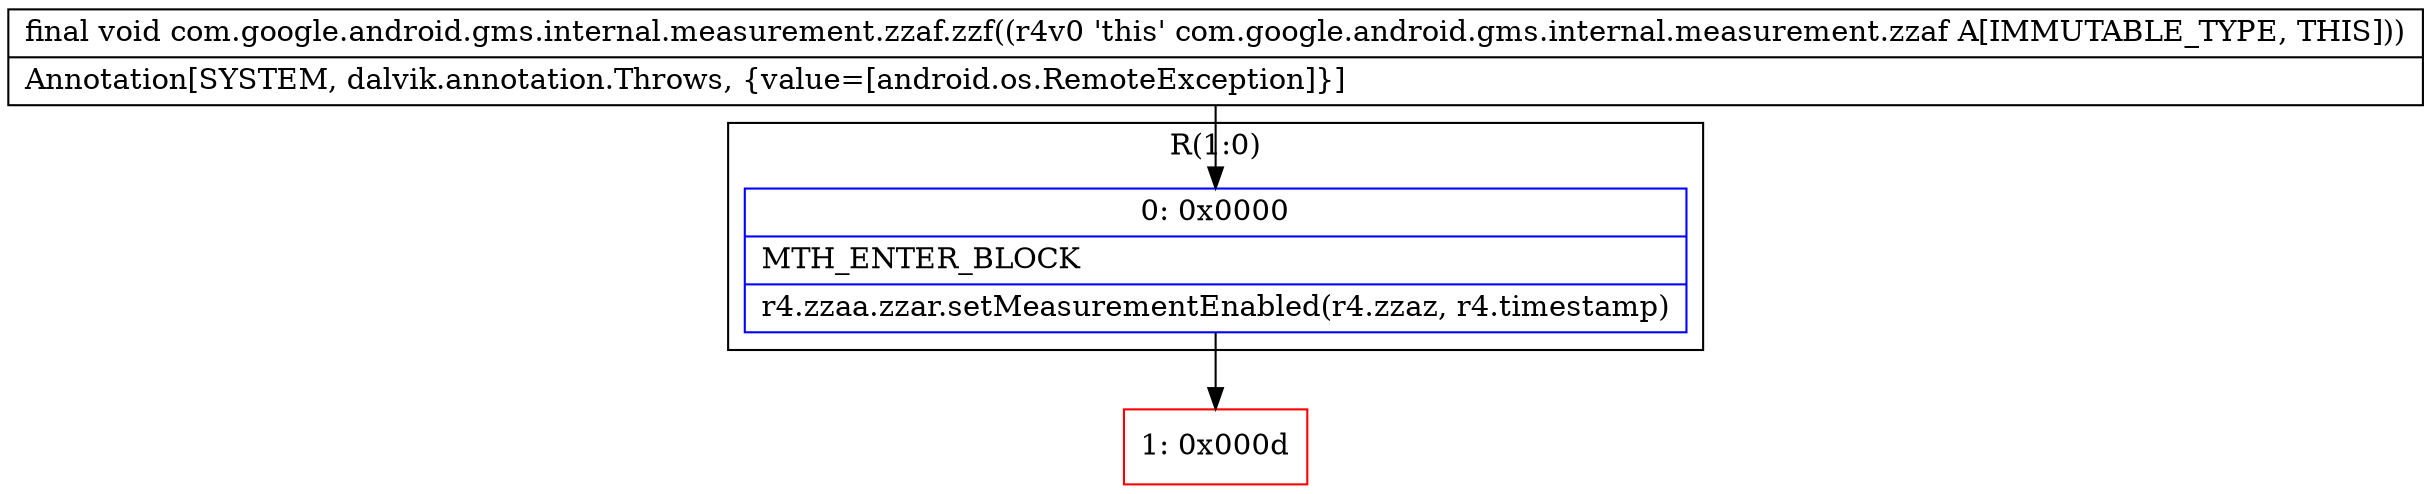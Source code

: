 digraph "CFG forcom.google.android.gms.internal.measurement.zzaf.zzf()V" {
subgraph cluster_Region_736077243 {
label = "R(1:0)";
node [shape=record,color=blue];
Node_0 [shape=record,label="{0\:\ 0x0000|MTH_ENTER_BLOCK\l|r4.zzaa.zzar.setMeasurementEnabled(r4.zzaz, r4.timestamp)\l}"];
}
Node_1 [shape=record,color=red,label="{1\:\ 0x000d}"];
MethodNode[shape=record,label="{final void com.google.android.gms.internal.measurement.zzaf.zzf((r4v0 'this' com.google.android.gms.internal.measurement.zzaf A[IMMUTABLE_TYPE, THIS]))  | Annotation[SYSTEM, dalvik.annotation.Throws, \{value=[android.os.RemoteException]\}]\l}"];
MethodNode -> Node_0;
Node_0 -> Node_1;
}

